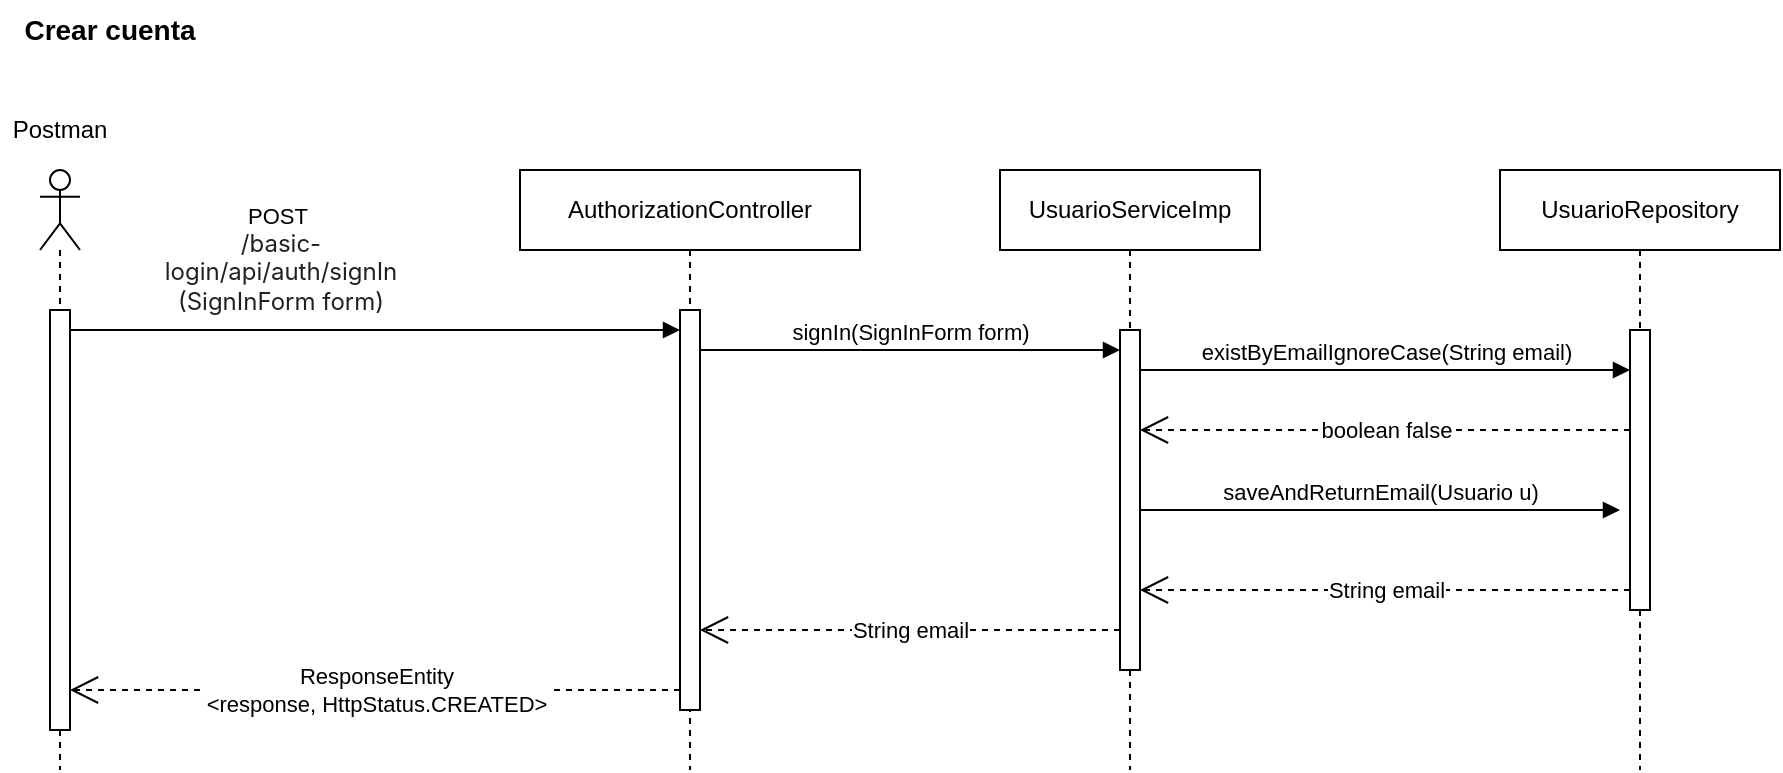 <mxfile version="26.0.10" pages="2">
  <diagram name="Diagrama_secuencia_crear_cuenta" id="2YBvvXClWsGukQMizWep">
    <mxGraphModel dx="1373" dy="703" grid="1" gridSize="10" guides="1" tooltips="1" connect="1" arrows="1" fold="1" page="1" pageScale="1" pageWidth="850" pageHeight="1400" math="0" shadow="0">
      <root>
        <mxCell id="0" />
        <mxCell id="1" parent="0" />
        <mxCell id="z28AaAyg_YoIM6sgCLT6-5" value="AuthorizationController" style="shape=umlLifeline;perimeter=lifelinePerimeter;whiteSpace=wrap;html=1;container=1;dropTarget=0;collapsible=0;recursiveResize=0;outlineConnect=0;portConstraint=eastwest;newEdgeStyle={&quot;curved&quot;:0,&quot;rounded&quot;:0};" vertex="1" parent="1">
          <mxGeometry x="340" y="195" width="170" height="300" as="geometry" />
        </mxCell>
        <mxCell id="z28AaAyg_YoIM6sgCLT6-4" value="" style="html=1;points=[[0,0,0,0,5],[0,1,0,0,-5],[1,0,0,0,5],[1,1,0,0,-5]];perimeter=orthogonalPerimeter;outlineConnect=0;targetShapes=umlLifeline;portConstraint=eastwest;newEdgeStyle={&quot;curved&quot;:0,&quot;rounded&quot;:0};" vertex="1" parent="z28AaAyg_YoIM6sgCLT6-5">
          <mxGeometry x="80" y="70" width="10" height="200" as="geometry" />
        </mxCell>
        <mxCell id="z28AaAyg_YoIM6sgCLT6-6" value="UsuarioServiceImp" style="shape=umlLifeline;perimeter=lifelinePerimeter;whiteSpace=wrap;html=1;container=1;dropTarget=0;collapsible=0;recursiveResize=0;outlineConnect=0;portConstraint=eastwest;newEdgeStyle={&quot;curved&quot;:0,&quot;rounded&quot;:0};" vertex="1" parent="1">
          <mxGeometry x="580" y="195" width="130" height="300" as="geometry" />
        </mxCell>
        <mxCell id="z28AaAyg_YoIM6sgCLT6-7" value="" style="html=1;points=[[0,0,0,0,5],[0,1,0,0,-5],[1,0,0,0,5],[1,1,0,0,-5]];perimeter=orthogonalPerimeter;outlineConnect=0;targetShapes=umlLifeline;portConstraint=eastwest;newEdgeStyle={&quot;curved&quot;:0,&quot;rounded&quot;:0};" vertex="1" parent="z28AaAyg_YoIM6sgCLT6-6">
          <mxGeometry x="60" y="80" width="10" height="170" as="geometry" />
        </mxCell>
        <mxCell id="z28AaAyg_YoIM6sgCLT6-8" value="signIn(SignInForm form)" style="html=1;verticalAlign=bottom;endArrow=block;curved=0;rounded=0;" edge="1" parent="1" target="z28AaAyg_YoIM6sgCLT6-7">
          <mxGeometry width="80" relative="1" as="geometry">
            <mxPoint x="430" y="285.0" as="sourcePoint" />
            <mxPoint x="640" y="285" as="targetPoint" />
          </mxGeometry>
        </mxCell>
        <mxCell id="z28AaAyg_YoIM6sgCLT6-9" value="UsuarioRepository" style="shape=umlLifeline;perimeter=lifelinePerimeter;whiteSpace=wrap;html=1;container=1;dropTarget=0;collapsible=0;recursiveResize=0;outlineConnect=0;portConstraint=eastwest;newEdgeStyle={&quot;curved&quot;:0,&quot;rounded&quot;:0};" vertex="1" parent="1">
          <mxGeometry x="830" y="195" width="140" height="300" as="geometry" />
        </mxCell>
        <mxCell id="z28AaAyg_YoIM6sgCLT6-10" value="" style="html=1;points=[[0,0,0,0,5],[0,1,0,0,-5],[1,0,0,0,5],[1,1,0,0,-5]];perimeter=orthogonalPerimeter;outlineConnect=0;targetShapes=umlLifeline;portConstraint=eastwest;newEdgeStyle={&quot;curved&quot;:0,&quot;rounded&quot;:0};" vertex="1" parent="z28AaAyg_YoIM6sgCLT6-9">
          <mxGeometry x="65" y="80" width="10" height="140" as="geometry" />
        </mxCell>
        <mxCell id="z28AaAyg_YoIM6sgCLT6-11" value="existByEmailIgnoreCase(String email)" style="html=1;verticalAlign=bottom;endArrow=block;curved=0;rounded=0;" edge="1" parent="1" source="z28AaAyg_YoIM6sgCLT6-7" target="z28AaAyg_YoIM6sgCLT6-10">
          <mxGeometry width="80" relative="1" as="geometry">
            <mxPoint x="580" y="295" as="sourcePoint" />
            <mxPoint x="660" y="295" as="targetPoint" />
            <Array as="points">
              <mxPoint x="680" y="295" />
            </Array>
          </mxGeometry>
        </mxCell>
        <mxCell id="z28AaAyg_YoIM6sgCLT6-12" value="boolean false" style="endArrow=open;endSize=12;dashed=1;html=1;rounded=0;" edge="1" parent="1">
          <mxGeometry width="160" relative="1" as="geometry">
            <mxPoint x="895" y="325.0" as="sourcePoint" />
            <mxPoint x="650" y="325.0" as="targetPoint" />
          </mxGeometry>
        </mxCell>
        <mxCell id="z28AaAyg_YoIM6sgCLT6-13" value="saveAndReturnEmail(Usuario u)" style="html=1;verticalAlign=bottom;endArrow=block;curved=0;rounded=0;" edge="1" parent="1">
          <mxGeometry width="80" relative="1" as="geometry">
            <mxPoint x="650" y="365.0" as="sourcePoint" />
            <mxPoint x="890" y="365" as="targetPoint" />
          </mxGeometry>
        </mxCell>
        <mxCell id="z28AaAyg_YoIM6sgCLT6-14" value="String email" style="endArrow=open;endSize=12;dashed=1;html=1;rounded=0;" edge="1" parent="1" source="z28AaAyg_YoIM6sgCLT6-10">
          <mxGeometry width="160" relative="1" as="geometry">
            <mxPoint x="905" y="405.0" as="sourcePoint" />
            <mxPoint x="650" y="405.0" as="targetPoint" />
          </mxGeometry>
        </mxCell>
        <mxCell id="z28AaAyg_YoIM6sgCLT6-15" value="String email" style="endArrow=open;endSize=12;dashed=1;html=1;rounded=0;" edge="1" parent="1">
          <mxGeometry width="160" relative="1" as="geometry">
            <mxPoint x="640" y="425.0" as="sourcePoint" />
            <mxPoint x="430" y="425.0" as="targetPoint" />
          </mxGeometry>
        </mxCell>
        <mxCell id="z28AaAyg_YoIM6sgCLT6-17" value="" style="shape=umlLifeline;perimeter=lifelinePerimeter;whiteSpace=wrap;html=1;container=1;dropTarget=0;collapsible=0;recursiveResize=0;outlineConnect=0;portConstraint=eastwest;newEdgeStyle={&quot;curved&quot;:0,&quot;rounded&quot;:0};participant=umlActor;" vertex="1" parent="1">
          <mxGeometry x="100" y="195" width="20" height="300" as="geometry" />
        </mxCell>
        <mxCell id="z28AaAyg_YoIM6sgCLT6-20" value="" style="html=1;points=[[0,0,0,0,5],[0,1,0,0,-5],[1,0,0,0,5],[1,1,0,0,-5]];perimeter=orthogonalPerimeter;outlineConnect=0;targetShapes=umlLifeline;portConstraint=eastwest;newEdgeStyle={&quot;curved&quot;:0,&quot;rounded&quot;:0};" vertex="1" parent="z28AaAyg_YoIM6sgCLT6-17">
          <mxGeometry x="5" y="70" width="10" height="210" as="geometry" />
        </mxCell>
        <mxCell id="z28AaAyg_YoIM6sgCLT6-18" value="Postman" style="text;strokeColor=none;align=center;fillColor=none;html=1;verticalAlign=middle;whiteSpace=wrap;rounded=0;" vertex="1" parent="1">
          <mxGeometry x="80" y="160" width="60" height="30" as="geometry" />
        </mxCell>
        <mxCell id="z28AaAyg_YoIM6sgCLT6-19" value="POST&amp;nbsp;&lt;div&gt;&lt;span style=&quot;color: rgb(33, 33, 33); font-family: Inter, OpenSans, Helvetica, Arial, sans-serif; font-size: 12px; text-align: left; white-space: pre-wrap;&quot;&gt;/basic-login/api/auth/signIn&lt;/span&gt;&lt;/div&gt;&lt;div&gt;&lt;span style=&quot;color: rgb(33, 33, 33); font-family: Inter, OpenSans, Helvetica, Arial, sans-serif; font-size: 12px; text-align: left; white-space: pre-wrap;&quot;&gt;(SignInForm form&lt;/span&gt;&lt;span style=&quot;color: light-dark(rgb(33, 33, 33), rgb(209, 209, 209)); font-family: Inter, OpenSans, Helvetica, Arial, sans-serif; font-size: 12px; text-align: left; white-space: pre-wrap; background-color: light-dark(#ffffff, var(--ge-dark-color, #121212));&quot;&gt;)&lt;/span&gt;&lt;/div&gt;" style="html=1;verticalAlign=bottom;endArrow=block;curved=0;rounded=0;" edge="1" parent="1" source="z28AaAyg_YoIM6sgCLT6-20" target="z28AaAyg_YoIM6sgCLT6-4">
          <mxGeometry x="-0.311" y="5" width="80" relative="1" as="geometry">
            <mxPoint x="115" y="275.0" as="sourcePoint" />
            <mxPoint x="370" y="275" as="targetPoint" />
            <Array as="points">
              <mxPoint x="180" y="275" />
            </Array>
            <mxPoint as="offset" />
          </mxGeometry>
        </mxCell>
        <mxCell id="z28AaAyg_YoIM6sgCLT6-21" value="ResponseEntity&lt;div&gt;&amp;lt;response, HttpStatus.CREATED&amp;gt;&lt;/div&gt;" style="endArrow=open;endSize=12;dashed=1;html=1;rounded=0;" edge="1" parent="1" source="z28AaAyg_YoIM6sgCLT6-4" target="z28AaAyg_YoIM6sgCLT6-20">
          <mxGeometry width="160" relative="1" as="geometry">
            <mxPoint x="320" y="455" as="sourcePoint" />
            <mxPoint x="160" y="455" as="targetPoint" />
            <Array as="points">
              <mxPoint x="240" y="455" />
            </Array>
          </mxGeometry>
        </mxCell>
        <mxCell id="z28AaAyg_YoIM6sgCLT6-23" value="&lt;font style=&quot;font-size: 14px;&quot;&gt;&lt;b&gt;Crear cuenta&lt;/b&gt;&lt;/font&gt;" style="text;strokeColor=none;align=center;fillColor=none;html=1;verticalAlign=middle;whiteSpace=wrap;rounded=0;" vertex="1" parent="1">
          <mxGeometry x="80" y="110" width="110" height="30" as="geometry" />
        </mxCell>
      </root>
    </mxGraphModel>
  </diagram>
  <diagram id="GFA5SCAMWG2nKEDCLZxf" name="Diagrama_secuencia_login">
    <mxGraphModel dx="1373" dy="703" grid="1" gridSize="10" guides="1" tooltips="1" connect="1" arrows="1" fold="1" page="1" pageScale="1" pageWidth="850" pageHeight="1400" math="0" shadow="0">
      <root>
        <mxCell id="0" />
        <mxCell id="1" parent="0" />
        <mxCell id="_g7v1vfR7s9N9ZAfrWeF-1" value="&lt;font style=&quot;font-size: 14px;&quot;&gt;&lt;b&gt;Iniciar sesión&lt;/b&gt;&lt;/font&gt;" style="text;strokeColor=none;align=center;fillColor=none;html=1;verticalAlign=middle;whiteSpace=wrap;rounded=0;" vertex="1" parent="1">
          <mxGeometry x="80" y="70" width="110" height="30" as="geometry" />
        </mxCell>
        <mxCell id="QZ3-3LGINcHupDRkbb89-47" value="" style="shape=umlLifeline;perimeter=lifelinePerimeter;whiteSpace=wrap;html=1;container=1;dropTarget=0;collapsible=0;recursiveResize=0;outlineConnect=0;portConstraint=eastwest;newEdgeStyle={&quot;curved&quot;:0,&quot;rounded&quot;:0};participant=umlActor;" vertex="1" parent="1">
          <mxGeometry x="100" y="150" width="20" height="730" as="geometry" />
        </mxCell>
        <mxCell id="QZ3-3LGINcHupDRkbb89-48" value="" style="html=1;points=[[0,0,0,0,5],[0,1,0,0,-5],[1,0,0,0,5],[1,1,0,0,-5]];perimeter=orthogonalPerimeter;outlineConnect=0;targetShapes=umlLifeline;portConstraint=eastwest;newEdgeStyle={&quot;curved&quot;:0,&quot;rounded&quot;:0};" vertex="1" parent="QZ3-3LGINcHupDRkbb89-47">
          <mxGeometry x="5" y="60" width="10" height="620" as="geometry" />
        </mxCell>
        <mxCell id="QZ3-3LGINcHupDRkbb89-49" value="Postman" style="text;strokeColor=none;align=center;fillColor=none;html=1;verticalAlign=middle;whiteSpace=wrap;rounded=0;" vertex="1" parent="1">
          <mxGeometry x="80" y="120" width="60" height="30" as="geometry" />
        </mxCell>
        <mxCell id="QZ3-3LGINcHupDRkbb89-52" value="POST&amp;nbsp;&lt;span style=&quot;color: rgb(33, 33, 33); font-family: Inter, OpenSans, Helvetica, Arial, sans-serif; font-size: 12px; text-align: left; white-space: pre-wrap;&quot;&gt;/basic-login/api/auth/logIn&lt;/span&gt;&lt;div&gt;&lt;span style=&quot;color: rgb(33, 33, 33); font-family: Inter, OpenSans, Helvetica, Arial, sans-serif; font-size: 12px; text-align: left; white-space: pre-wrap;&quot;&gt;(LogInForm form)&lt;/span&gt;&lt;/div&gt;" style="html=1;verticalAlign=bottom;endArrow=block;curved=0;rounded=0;" edge="1" parent="1">
          <mxGeometry x="-0.073" width="80" relative="1" as="geometry">
            <mxPoint x="115" y="220" as="sourcePoint" />
            <mxPoint x="315" y="220" as="targetPoint" />
            <mxPoint as="offset" />
          </mxGeometry>
        </mxCell>
        <mxCell id="xojPiHeQLMJ7NlB9f-0Z-29" value="Authorization&lt;div&gt;Controller&lt;/div&gt;" style="shape=umlLifeline;perimeter=lifelinePerimeter;whiteSpace=wrap;html=1;container=1;dropTarget=0;collapsible=0;recursiveResize=0;outlineConnect=0;portConstraint=eastwest;newEdgeStyle={&quot;curved&quot;:0,&quot;rounded&quot;:0};" vertex="1" parent="1">
          <mxGeometry x="270" y="130" width="100" height="750" as="geometry" />
        </mxCell>
        <mxCell id="xojPiHeQLMJ7NlB9f-0Z-30" value="" style="html=1;points=[[0,0,0,0,5],[0,1,0,0,-5],[1,0,0,0,5],[1,1,0,0,-5]];perimeter=orthogonalPerimeter;outlineConnect=0;targetShapes=umlLifeline;portConstraint=eastwest;newEdgeStyle={&quot;curved&quot;:0,&quot;rounded&quot;:0};" vertex="1" parent="xojPiHeQLMJ7NlB9f-0Z-29">
          <mxGeometry x="45" y="70" width="10" height="590" as="geometry" />
        </mxCell>
        <mxCell id="6o6kgrIwPQ-oxXtM_PZN-1" value="Authentication&lt;div&gt;ServiceImp&lt;/div&gt;" style="shape=umlLifeline;perimeter=lifelinePerimeter;whiteSpace=wrap;html=1;container=1;dropTarget=0;collapsible=0;recursiveResize=0;outlineConnect=0;portConstraint=eastwest;newEdgeStyle={&quot;curved&quot;:0,&quot;rounded&quot;:0};" vertex="1" parent="1">
          <mxGeometry x="450" y="130" width="100" height="750" as="geometry" />
        </mxCell>
        <mxCell id="6o6kgrIwPQ-oxXtM_PZN-2" value="" style="html=1;points=[[0,0,0,0,5],[0,1,0,0,-5],[1,0,0,0,5],[1,1,0,0,-5]];perimeter=orthogonalPerimeter;outlineConnect=0;targetShapes=umlLifeline;portConstraint=eastwest;newEdgeStyle={&quot;curved&quot;:0,&quot;rounded&quot;:0};" vertex="1" parent="6o6kgrIwPQ-oxXtM_PZN-1">
          <mxGeometry x="45" y="80" width="10" height="550" as="geometry" />
        </mxCell>
        <mxCell id="6o6kgrIwPQ-oxXtM_PZN-20" value="autenticateUser()" style="html=1;align=left;spacingLeft=2;endArrow=block;rounded=0;edgeStyle=orthogonalEdgeStyle;curved=0;rounded=0;entryX=0.514;entryY=0.76;entryDx=0;entryDy=0;entryPerimeter=0;" edge="1" parent="6o6kgrIwPQ-oxXtM_PZN-1">
          <mxGeometry relative="1" as="geometry">
            <mxPoint x="55" y="275" as="sourcePoint" />
            <Array as="points">
              <mxPoint x="100" y="275" />
              <mxPoint x="100" y="315" />
            </Array>
            <mxPoint x="51.4" y="314.6" as="targetPoint" />
          </mxGeometry>
        </mxCell>
        <mxCell id="6o6kgrIwPQ-oxXtM_PZN-3" value="logIn (LogInForm form)" style="html=1;verticalAlign=bottom;endArrow=block;curved=0;rounded=0;entryX=0.156;entryY=0.045;entryDx=0;entryDy=0;entryPerimeter=0;" edge="1" parent="1" source="xojPiHeQLMJ7NlB9f-0Z-30" target="6o6kgrIwPQ-oxXtM_PZN-2">
          <mxGeometry width="80" relative="1" as="geometry">
            <mxPoint x="325" y="230" as="sourcePoint" />
            <mxPoint x="480" y="230" as="targetPoint" />
          </mxGeometry>
        </mxCell>
        <mxCell id="6o6kgrIwPQ-oxXtM_PZN-4" value="CustomUser&lt;div&gt;DetailsService&lt;/div&gt;" style="shape=umlLifeline;perimeter=lifelinePerimeter;whiteSpace=wrap;html=1;container=1;dropTarget=0;collapsible=0;recursiveResize=0;outlineConnect=0;portConstraint=eastwest;newEdgeStyle={&quot;curved&quot;:0,&quot;rounded&quot;:0};" vertex="1" parent="1">
          <mxGeometry x="620" y="130" width="100" height="750" as="geometry" />
        </mxCell>
        <mxCell id="6o6kgrIwPQ-oxXtM_PZN-10" value="" style="html=1;points=[[0,0,0,0,5],[0,1,0,0,-5],[1,0,0,0,5],[1,1,0,0,-5]];perimeter=orthogonalPerimeter;outlineConnect=0;targetShapes=umlLifeline;portConstraint=eastwest;newEdgeStyle={&quot;curved&quot;:0,&quot;rounded&quot;:0};" vertex="1" parent="6o6kgrIwPQ-oxXtM_PZN-4">
          <mxGeometry x="45" y="90" width="10" height="170" as="geometry" />
        </mxCell>
        <mxCell id="6o6kgrIwPQ-oxXtM_PZN-17" value="extraer roles" style="html=1;align=left;spacingLeft=2;endArrow=block;rounded=0;edgeStyle=orthogonalEdgeStyle;curved=0;rounded=0;" edge="1" target="6o6kgrIwPQ-oxXtM_PZN-4" parent="6o6kgrIwPQ-oxXtM_PZN-4">
          <mxGeometry relative="1" as="geometry">
            <mxPoint x="55" y="180" as="sourcePoint" />
            <Array as="points">
              <mxPoint x="55" y="190" />
              <mxPoint x="105" y="190" />
              <mxPoint x="105" y="230" />
            </Array>
            <mxPoint x="70" y="230" as="targetPoint" />
          </mxGeometry>
        </mxCell>
        <mxCell id="6o6kgrIwPQ-oxXtM_PZN-9" value="loadUserByUsername()" style="html=1;verticalAlign=bottom;endArrow=block;curved=0;rounded=0;" edge="1" parent="1" source="6o6kgrIwPQ-oxXtM_PZN-2">
          <mxGeometry width="80" relative="1" as="geometry">
            <mxPoint x="510" y="240" as="sourcePoint" />
            <mxPoint x="660" y="240" as="targetPoint" />
          </mxGeometry>
        </mxCell>
        <mxCell id="6o6kgrIwPQ-oxXtM_PZN-11" value="UsuarioRepository" style="shape=umlLifeline;perimeter=lifelinePerimeter;whiteSpace=wrap;html=1;container=1;dropTarget=0;collapsible=0;recursiveResize=0;outlineConnect=0;portConstraint=eastwest;newEdgeStyle={&quot;curved&quot;:0,&quot;rounded&quot;:0};" vertex="1" parent="1">
          <mxGeometry x="770" y="130" width="100" height="750" as="geometry" />
        </mxCell>
        <mxCell id="6o6kgrIwPQ-oxXtM_PZN-13" value="" style="html=1;points=[[0,0,0,0,5],[0,1,0,0,-5],[1,0,0,0,5],[1,1,0,0,-5]];perimeter=orthogonalPerimeter;outlineConnect=0;targetShapes=umlLifeline;portConstraint=eastwest;newEdgeStyle={&quot;curved&quot;:0,&quot;rounded&quot;:0};" vertex="1" parent="6o6kgrIwPQ-oxXtM_PZN-11">
          <mxGeometry x="45" y="120" width="10" height="50" as="geometry" />
        </mxCell>
        <mxCell id="6o6kgrIwPQ-oxXtM_PZN-35" value="" style="html=1;points=[[0,0,0,0,5],[0,1,0,0,-5],[1,0,0,0,5],[1,1,0,0,-5]];perimeter=orthogonalPerimeter;outlineConnect=0;targetShapes=umlLifeline;portConstraint=eastwest;newEdgeStyle={&quot;curved&quot;:0,&quot;rounded&quot;:0};" vertex="1" parent="6o6kgrIwPQ-oxXtM_PZN-11">
          <mxGeometry x="45" y="560" width="10" height="20" as="geometry" />
        </mxCell>
        <mxCell id="6o6kgrIwPQ-oxXtM_PZN-12" value="findByEmailIgnoreCase()" style="html=1;verticalAlign=bottom;endArrow=block;curved=0;rounded=0;entryX=0.267;entryY=0.19;entryDx=0;entryDy=0;entryPerimeter=0;" edge="1" parent="1" source="6o6kgrIwPQ-oxXtM_PZN-10" target="6o6kgrIwPQ-oxXtM_PZN-13">
          <mxGeometry width="80" relative="1" as="geometry">
            <mxPoint x="680" y="340" as="sourcePoint" />
            <mxPoint x="810" y="340" as="targetPoint" />
          </mxGeometry>
        </mxCell>
        <mxCell id="6o6kgrIwPQ-oxXtM_PZN-15" value="Optional&amp;lt;Usuario&amp;gt;" style="endArrow=open;endSize=12;dashed=1;html=1;rounded=0;" edge="1" parent="1">
          <mxGeometry width="160" relative="1" as="geometry">
            <mxPoint x="810" y="290" as="sourcePoint" />
            <mxPoint x="675" y="290" as="targetPoint" />
          </mxGeometry>
        </mxCell>
        <mxCell id="6o6kgrIwPQ-oxXtM_PZN-18" value="new User()" style="endArrow=open;endSize=12;dashed=1;html=1;rounded=0;" edge="1" parent="1">
          <mxGeometry width="160" relative="1" as="geometry">
            <mxPoint x="665" y="380" as="sourcePoint" />
            <mxPoint x="505" y="380" as="targetPoint" />
          </mxGeometry>
        </mxCell>
        <mxCell id="6o6kgrIwPQ-oxXtM_PZN-21" value="TokenService" style="shape=umlLifeline;perimeter=lifelinePerimeter;whiteSpace=wrap;html=1;container=1;dropTarget=0;collapsible=0;recursiveResize=0;outlineConnect=0;portConstraint=eastwest;newEdgeStyle={&quot;curved&quot;:0,&quot;rounded&quot;:0};" vertex="1" parent="1">
          <mxGeometry x="900" y="130" width="100" height="750" as="geometry" />
        </mxCell>
        <mxCell id="6o6kgrIwPQ-oxXtM_PZN-22" value="" style="html=1;points=[[0,0,0,0,5],[0,1,0,0,-5],[1,0,0,0,5],[1,1,0,0,-5]];perimeter=orthogonalPerimeter;outlineConnect=0;targetShapes=umlLifeline;portConstraint=eastwest;newEdgeStyle={&quot;curved&quot;:0,&quot;rounded&quot;:0};" vertex="1" parent="6o6kgrIwPQ-oxXtM_PZN-21">
          <mxGeometry x="45" y="340" width="10" height="200" as="geometry" />
        </mxCell>
        <mxCell id="6o6kgrIwPQ-oxXtM_PZN-37" value="" style="html=1;points=[[0,0,0,0,5],[0,1,0,0,-5],[1,0,0,0,5],[1,1,0,0,-5]];perimeter=orthogonalPerimeter;outlineConnect=0;targetShapes=umlLifeline;portConstraint=eastwest;newEdgeStyle={&quot;curved&quot;:0,&quot;rounded&quot;:0};" vertex="1" parent="6o6kgrIwPQ-oxXtM_PZN-21">
          <mxGeometry x="45" y="600" width="10" height="30" as="geometry" />
        </mxCell>
        <mxCell id="6o6kgrIwPQ-oxXtM_PZN-23" value="revokeAllUserTokens()" style="html=1;verticalAlign=bottom;endArrow=block;curved=0;rounded=0;" edge="1" parent="1" source="6o6kgrIwPQ-oxXtM_PZN-2" target="6o6kgrIwPQ-oxXtM_PZN-22">
          <mxGeometry width="80" relative="1" as="geometry">
            <mxPoint x="540" y="470" as="sourcePoint" />
            <mxPoint x="650" y="480" as="targetPoint" />
          </mxGeometry>
        </mxCell>
        <mxCell id="6o6kgrIwPQ-oxXtM_PZN-24" value="TokenRepository" style="shape=umlLifeline;perimeter=lifelinePerimeter;whiteSpace=wrap;html=1;container=1;dropTarget=0;collapsible=0;recursiveResize=0;outlineConnect=0;portConstraint=eastwest;newEdgeStyle={&quot;curved&quot;:0,&quot;rounded&quot;:0};" vertex="1" parent="1">
          <mxGeometry x="1180" y="130" width="100" height="750" as="geometry" />
        </mxCell>
        <mxCell id="6o6kgrIwPQ-oxXtM_PZN-25" value="" style="html=1;points=[[0,0,0,0,5],[0,1,0,0,-5],[1,0,0,0,5],[1,1,0,0,-5]];perimeter=orthogonalPerimeter;outlineConnect=0;targetShapes=umlLifeline;portConstraint=eastwest;newEdgeStyle={&quot;curved&quot;:0,&quot;rounded&quot;:0};" vertex="1" parent="6o6kgrIwPQ-oxXtM_PZN-24">
          <mxGeometry x="45" y="360" width="10" height="80" as="geometry" />
        </mxCell>
        <mxCell id="6o6kgrIwPQ-oxXtM_PZN-39" value="" style="html=1;points=[[0,0,0,0,5],[0,1,0,0,-5],[1,0,0,0,5],[1,1,0,0,-5]];perimeter=orthogonalPerimeter;outlineConnect=0;targetShapes=umlLifeline;portConstraint=eastwest;newEdgeStyle={&quot;curved&quot;:0,&quot;rounded&quot;:0};" vertex="1" parent="6o6kgrIwPQ-oxXtM_PZN-24">
          <mxGeometry x="45" y="610" width="10" height="20" as="geometry" />
        </mxCell>
        <mxCell id="6o6kgrIwPQ-oxXtM_PZN-26" value="findAllValidTokensByUser()" style="html=1;verticalAlign=bottom;endArrow=block;curved=0;rounded=0;entryX=0;entryY=0;entryDx=0;entryDy=5;entryPerimeter=0;" edge="1" parent="1" source="6o6kgrIwPQ-oxXtM_PZN-22" target="6o6kgrIwPQ-oxXtM_PZN-25">
          <mxGeometry width="80" relative="1" as="geometry">
            <mxPoint x="970" y="500" as="sourcePoint" />
            <mxPoint x="1065" y="500" as="targetPoint" />
          </mxGeometry>
        </mxCell>
        <mxCell id="6o6kgrIwPQ-oxXtM_PZN-27" value="List&amp;lt;Token&amp;gt;" style="endArrow=open;endSize=12;dashed=1;html=1;rounded=0;" edge="1" parent="1" source="6o6kgrIwPQ-oxXtM_PZN-25" target="6o6kgrIwPQ-oxXtM_PZN-22">
          <mxGeometry width="160" relative="1" as="geometry">
            <mxPoint x="1110" y="530" as="sourcePoint" />
            <mxPoint x="970" y="530" as="targetPoint" />
          </mxGeometry>
        </mxCell>
        <mxCell id="6o6kgrIwPQ-oxXtM_PZN-28" value="saveAll()" style="html=1;verticalAlign=bottom;endArrow=block;curved=0;rounded=0;entryX=0;entryY=1;entryDx=0;entryDy=-5;entryPerimeter=0;" edge="1" parent="1" source="6o6kgrIwPQ-oxXtM_PZN-22" target="6o6kgrIwPQ-oxXtM_PZN-25">
          <mxGeometry width="80" relative="1" as="geometry">
            <mxPoint x="990" y="560" as="sourcePoint" />
            <mxPoint x="1070" y="560" as="targetPoint" />
          </mxGeometry>
        </mxCell>
        <mxCell id="6o6kgrIwPQ-oxXtM_PZN-29" value="createToken()" style="html=1;verticalAlign=bottom;endArrow=block;curved=0;rounded=0;" edge="1" parent="1">
          <mxGeometry width="80" relative="1" as="geometry">
            <mxPoint x="505" y="590" as="sourcePoint" />
            <mxPoint x="945" y="590" as="targetPoint" />
          </mxGeometry>
        </mxCell>
        <mxCell id="6o6kgrIwPQ-oxXtM_PZN-30" value="JwtUtility" style="shape=umlLifeline;perimeter=lifelinePerimeter;whiteSpace=wrap;html=1;container=1;dropTarget=0;collapsible=0;recursiveResize=0;outlineConnect=0;portConstraint=eastwest;newEdgeStyle={&quot;curved&quot;:0,&quot;rounded&quot;:0};" vertex="1" parent="1">
          <mxGeometry x="1040" y="130" width="100" height="750" as="geometry" />
        </mxCell>
        <mxCell id="6o6kgrIwPQ-oxXtM_PZN-31" value="" style="html=1;points=[[0,0,0,0,5],[0,1,0,0,-5],[1,0,0,0,5],[1,1,0,0,-5]];perimeter=orthogonalPerimeter;outlineConnect=0;targetShapes=umlLifeline;portConstraint=eastwest;newEdgeStyle={&quot;curved&quot;:0,&quot;rounded&quot;:0};" vertex="1" parent="6o6kgrIwPQ-oxXtM_PZN-30">
          <mxGeometry x="45" y="470" width="10" height="30" as="geometry" />
        </mxCell>
        <mxCell id="6o6kgrIwPQ-oxXtM_PZN-32" value="generateToken()" style="html=1;verticalAlign=bottom;endArrow=block;curved=0;rounded=0;" edge="1" parent="1" source="6o6kgrIwPQ-oxXtM_PZN-22" target="6o6kgrIwPQ-oxXtM_PZN-31">
          <mxGeometry width="80" relative="1" as="geometry">
            <mxPoint x="970" y="610" as="sourcePoint" />
            <mxPoint x="1050" y="610" as="targetPoint" />
          </mxGeometry>
        </mxCell>
        <mxCell id="6o6kgrIwPQ-oxXtM_PZN-33" value="String token" style="endArrow=open;endSize=12;dashed=1;html=1;rounded=0;" edge="1" parent="1" target="6o6kgrIwPQ-oxXtM_PZN-22">
          <mxGeometry width="160" relative="1" as="geometry">
            <mxPoint x="1085" y="630" as="sourcePoint" />
            <mxPoint x="960" y="630" as="targetPoint" />
            <mxPoint as="offset" />
          </mxGeometry>
        </mxCell>
        <mxCell id="6o6kgrIwPQ-oxXtM_PZN-34" value="String token" style="endArrow=open;endSize=12;dashed=1;html=1;rounded=0;" edge="1" parent="1">
          <mxGeometry width="160" relative="1" as="geometry">
            <mxPoint x="945" y="660.0" as="sourcePoint" />
            <mxPoint x="505" y="660.0" as="targetPoint" />
          </mxGeometry>
        </mxCell>
        <mxCell id="6o6kgrIwPQ-oxXtM_PZN-36" value="updateLastLogin()" style="html=1;verticalAlign=bottom;endArrow=block;curved=0;rounded=0;entryX=0;entryY=0;entryDx=0;entryDy=5;entryPerimeter=0;" edge="1" parent="1" source="6o6kgrIwPQ-oxXtM_PZN-2" target="6o6kgrIwPQ-oxXtM_PZN-35">
          <mxGeometry width="80" relative="1" as="geometry">
            <mxPoint x="560" y="700" as="sourcePoint" />
            <mxPoint x="640" y="700" as="targetPoint" />
          </mxGeometry>
        </mxCell>
        <mxCell id="6o6kgrIwPQ-oxXtM_PZN-38" value="saveToken()" style="html=1;verticalAlign=bottom;endArrow=block;curved=0;rounded=0;" edge="1" parent="1" source="6o6kgrIwPQ-oxXtM_PZN-2" target="6o6kgrIwPQ-oxXtM_PZN-37">
          <mxGeometry width="80" relative="1" as="geometry">
            <mxPoint x="520" y="730" as="sourcePoint" />
            <mxPoint x="600" y="730" as="targetPoint" />
          </mxGeometry>
        </mxCell>
        <mxCell id="6o6kgrIwPQ-oxXtM_PZN-41" value="save()" style="html=1;verticalAlign=bottom;endArrow=block;curved=0;rounded=0;entryX=0;entryY=0;entryDx=0;entryDy=5;entryPerimeter=0;" edge="1" parent="1" source="6o6kgrIwPQ-oxXtM_PZN-37" target="6o6kgrIwPQ-oxXtM_PZN-39">
          <mxGeometry width="80" relative="1" as="geometry">
            <mxPoint x="970" y="750" as="sourcePoint" />
            <mxPoint x="1050" y="750" as="targetPoint" />
          </mxGeometry>
        </mxCell>
        <mxCell id="6o6kgrIwPQ-oxXtM_PZN-42" value="String token" style="endArrow=open;endSize=12;dashed=1;html=1;rounded=0;exitX=0;exitY=1;exitDx=0;exitDy=-5;exitPerimeter=0;" edge="1" parent="1" source="6o6kgrIwPQ-oxXtM_PZN-2" target="xojPiHeQLMJ7NlB9f-0Z-30">
          <mxGeometry width="160" relative="1" as="geometry">
            <mxPoint x="480" y="750" as="sourcePoint" />
            <mxPoint x="330" y="750" as="targetPoint" />
          </mxGeometry>
        </mxCell>
        <mxCell id="6o6kgrIwPQ-oxXtM_PZN-43" value="ResponseEntity&lt;div&gt;&amp;lt;response, HttpStatus.OK&amp;gt;&lt;/div&gt;" style="endArrow=open;endSize=12;dashed=1;html=1;rounded=0;exitX=0;exitY=1;exitDx=0;exitDy=-5;exitPerimeter=0;" edge="1" parent="1" source="xojPiHeQLMJ7NlB9f-0Z-30" target="QZ3-3LGINcHupDRkbb89-48">
          <mxGeometry width="160" relative="1" as="geometry">
            <mxPoint x="290" y="780" as="sourcePoint" />
            <mxPoint x="130" y="780" as="targetPoint" />
          </mxGeometry>
        </mxCell>
      </root>
    </mxGraphModel>
  </diagram>
</mxfile>
